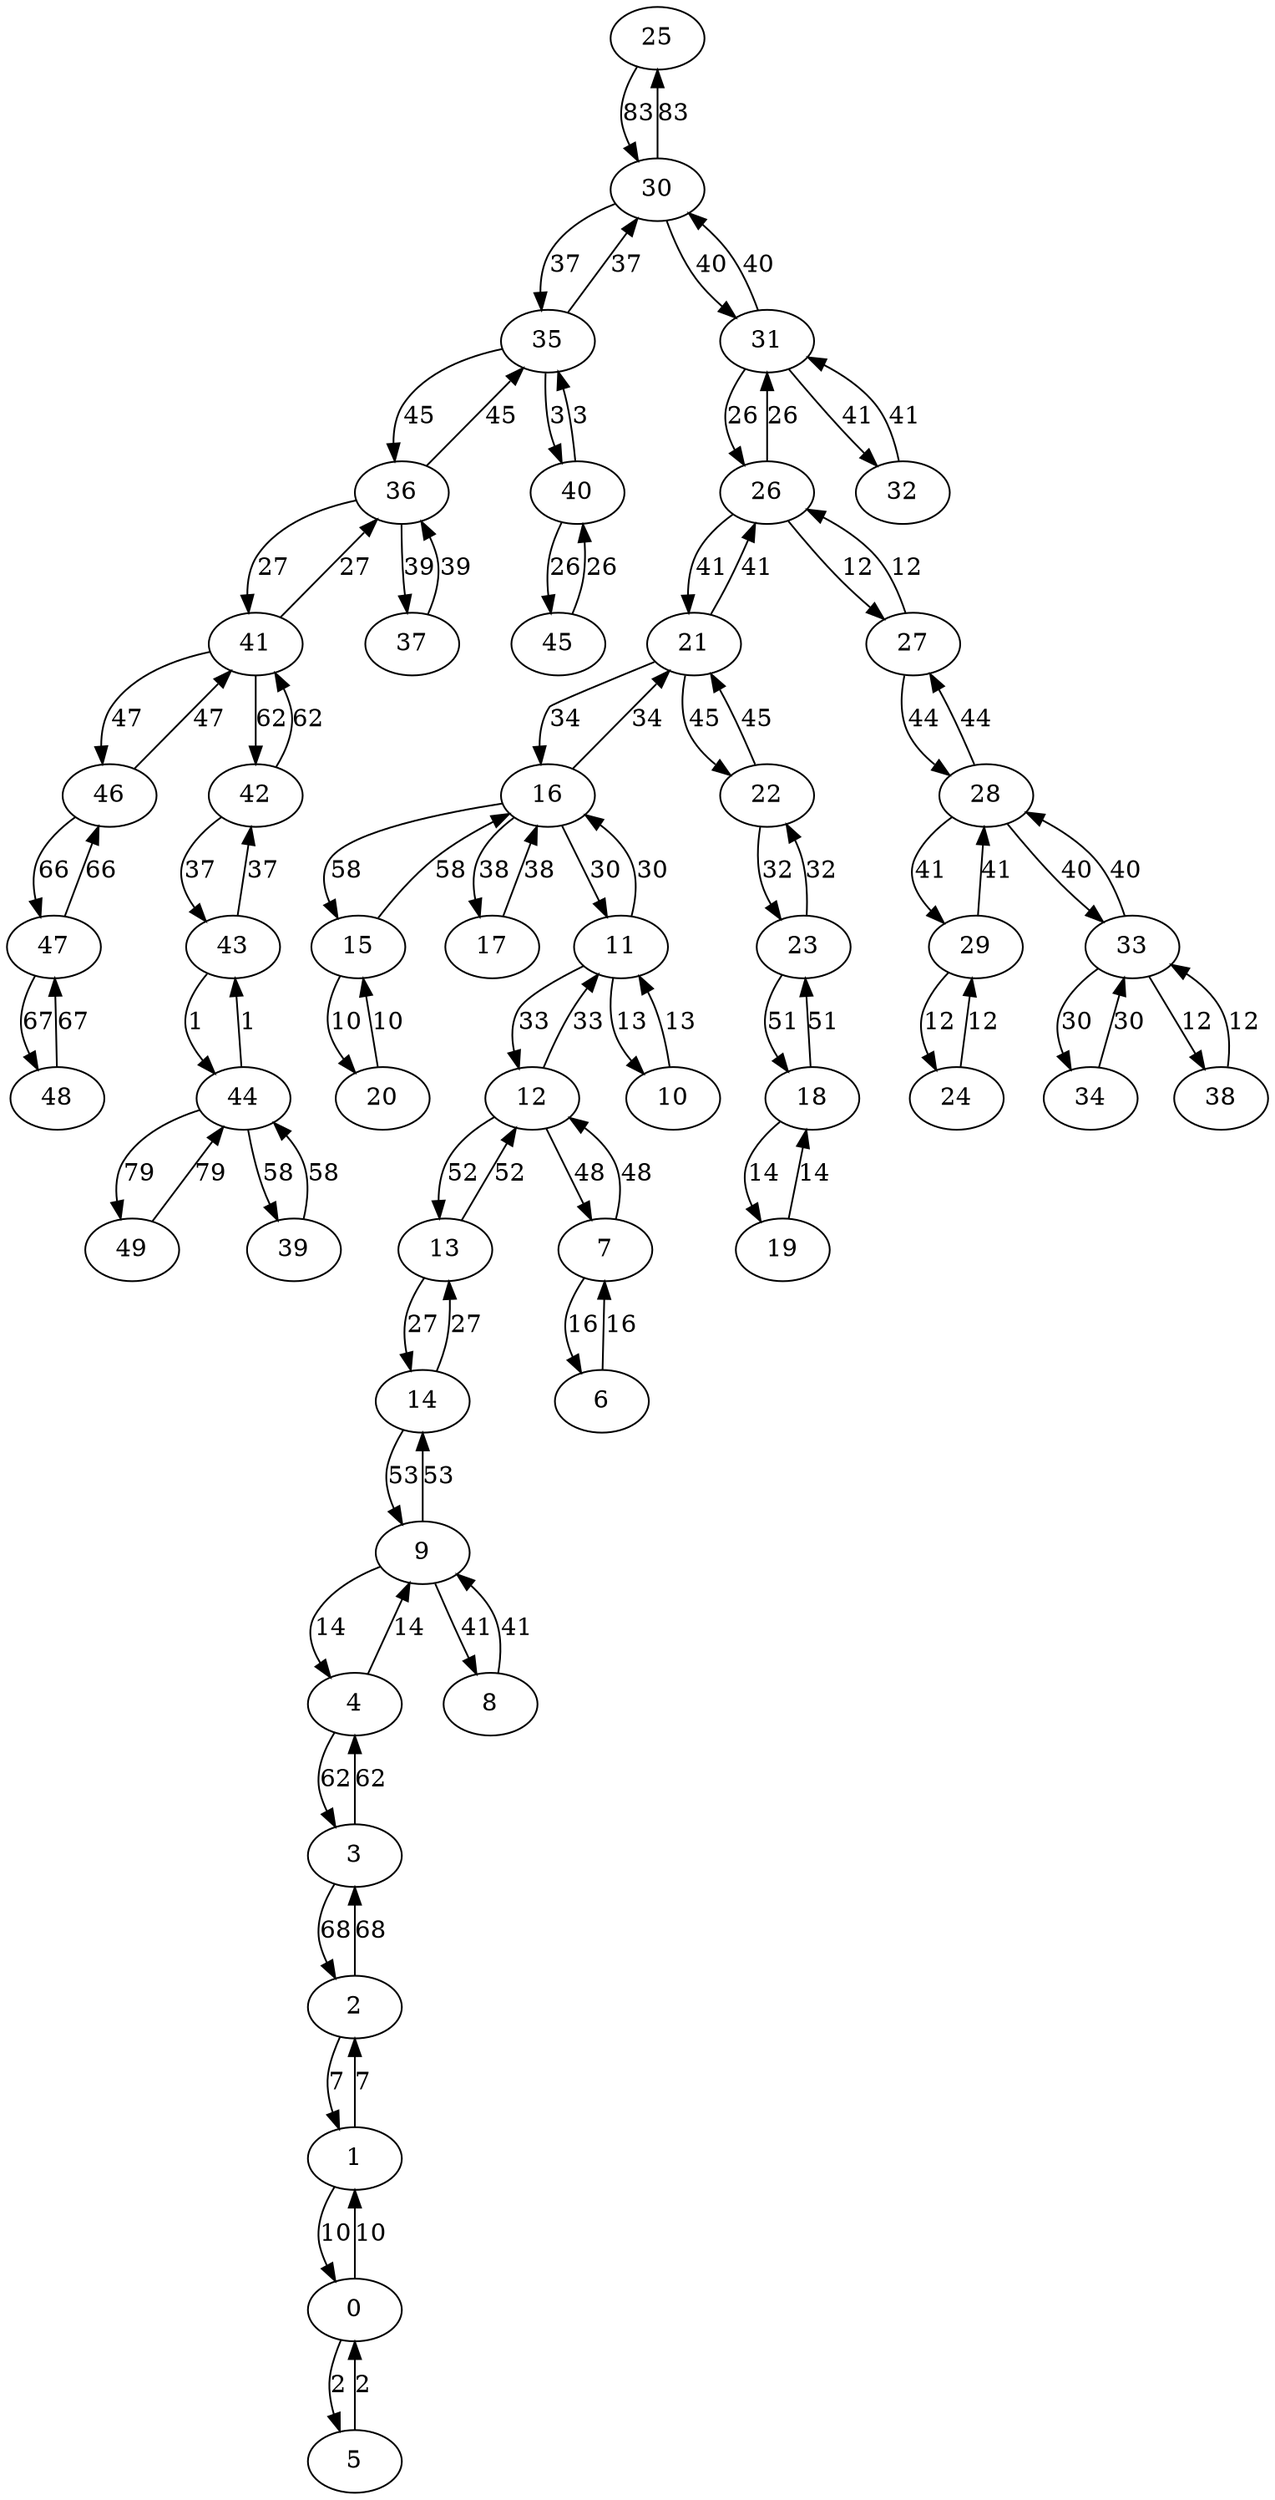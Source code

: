 digraph Grid50_KIMST {
25;30;44;49;3;2;47;48;46;41;42;4;39;16;15;14;9;12;13;18;23;7;35;36;22;21;28;27;29;26;31;32;8;33;37;17;43;11;34;40;45;6;19;10;24;38;20;1;0;5;25 -> 30 [label = 83];
30 -> 25 [label = 83];
44 -> 49 [label = 79];
49 -> 44 [label = 79];
3 -> 2 [label = 68];
2 -> 3 [label = 68];
47 -> 48 [label = 67];
48 -> 47 [label = 67];
46 -> 47 [label = 66];
47 -> 46 [label = 66];
41 -> 42 [label = 62];
42 -> 41 [label = 62];
4 -> 3 [label = 62];
3 -> 4 [label = 62];
39 -> 44 [label = 58];
44 -> 39 [label = 58];
16 -> 15 [label = 58];
15 -> 16 [label = 58];
14 -> 9 [label = 53];
9 -> 14 [label = 53];
12 -> 13 [label = 52];
13 -> 12 [label = 52];
18 -> 23 [label = 51];
23 -> 18 [label = 51];
12 -> 7 [label = 48];
7 -> 12 [label = 48];
41 -> 46 [label = 47];
46 -> 41 [label = 47];
35 -> 36 [label = 45];
36 -> 35 [label = 45];
22 -> 21 [label = 45];
21 -> 22 [label = 45];
28 -> 27 [label = 44];
27 -> 28 [label = 44];
28 -> 29 [label = 41];
29 -> 28 [label = 41];
26 -> 21 [label = 41];
21 -> 26 [label = 41];
31 -> 32 [label = 41];
32 -> 31 [label = 41];
9 -> 8 [label = 41];
8 -> 9 [label = 41];
28 -> 33 [label = 40];
33 -> 28 [label = 40];
30 -> 31 [label = 40];
31 -> 30 [label = 40];
36 -> 37 [label = 39];
37 -> 36 [label = 39];
17 -> 16 [label = 38];
16 -> 17 [label = 38];
30 -> 35 [label = 37];
35 -> 30 [label = 37];
42 -> 43 [label = 37];
43 -> 42 [label = 37];
21 -> 16 [label = 34];
16 -> 21 [label = 34];
12 -> 11 [label = 33];
11 -> 12 [label = 33];
23 -> 22 [label = 32];
22 -> 23 [label = 32];
33 -> 34 [label = 30];
34 -> 33 [label = 30];
16 -> 11 [label = 30];
11 -> 16 [label = 30];
14 -> 13 [label = 27];
13 -> 14 [label = 27];
36 -> 41 [label = 27];
41 -> 36 [label = 27];
26 -> 31 [label = 26];
31 -> 26 [label = 26];
40 -> 45 [label = 26];
45 -> 40 [label = 26];
7 -> 6 [label = 16];
6 -> 7 [label = 16];
18 -> 19 [label = 14];
19 -> 18 [label = 14];
9 -> 4 [label = 14];
4 -> 9 [label = 14];
10 -> 11 [label = 13];
11 -> 10 [label = 13];
24 -> 29 [label = 12];
29 -> 24 [label = 12];
26 -> 27 [label = 12];
27 -> 26 [label = 12];
33 -> 38 [label = 12];
38 -> 33 [label = 12];
20 -> 15 [label = 10];
15 -> 20 [label = 10];
1 -> 0 [label = 10];
0 -> 1 [label = 10];
2 -> 1 [label = 7];
1 -> 2 [label = 7];
35 -> 40 [label = 3];
40 -> 35 [label = 3];
5 -> 0 [label = 2];
0 -> 5 [label = 2];
43 -> 44 [label = 1];
44 -> 43 [label = 1];
}
